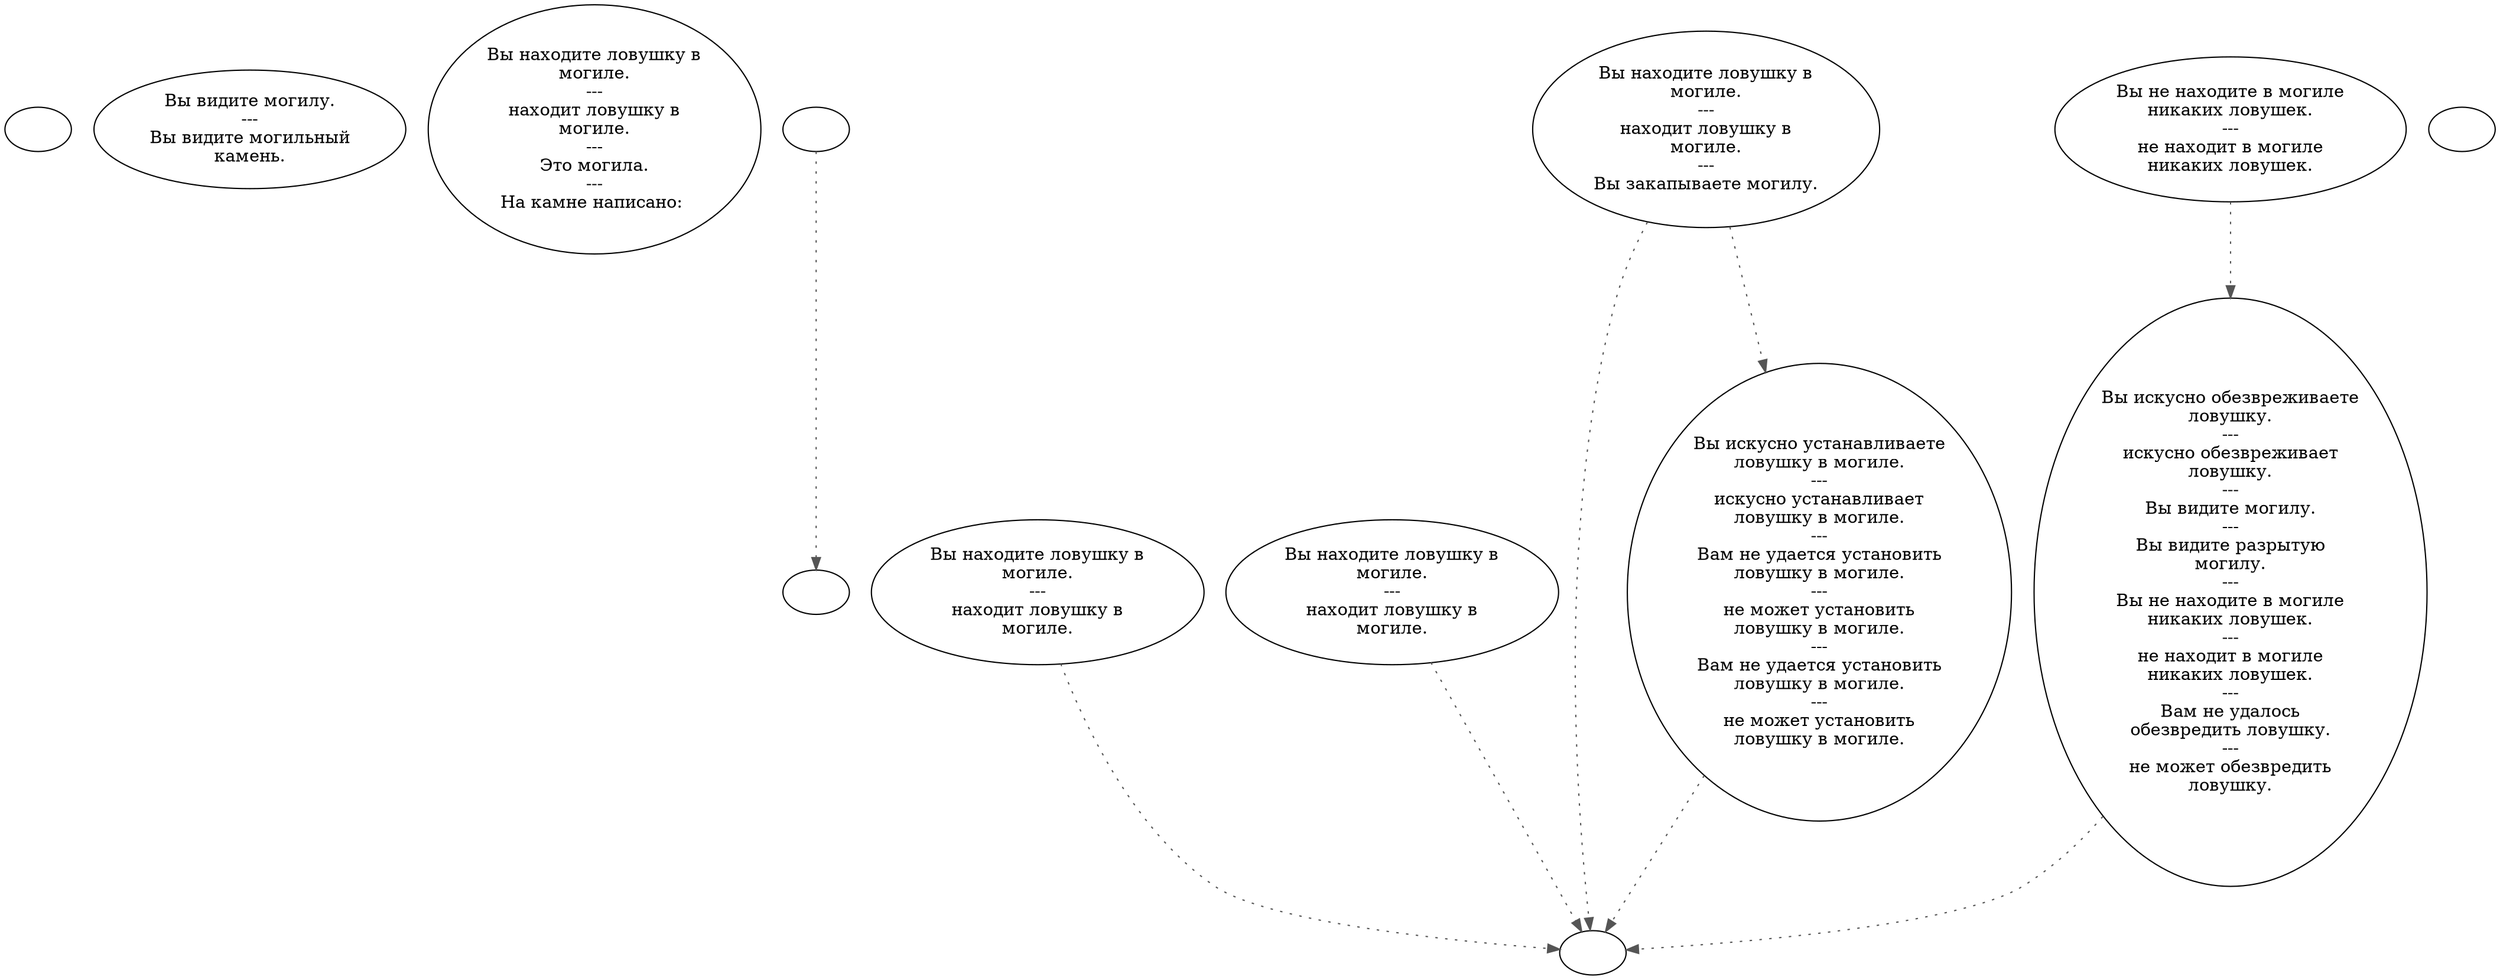 digraph ziGenGrv {
  "start" [style=filled       fillcolor="#FFFFFF"       color="#000000"]
  "start" [label=""]
  "look_at_p_proc" [style=filled       fillcolor="#FFFFFF"       color="#000000"]
  "look_at_p_proc" [label="Вы видите могилу.\n---\nВы видите могильный\nкамень."]
  "description_p_proc" [style=filled       fillcolor="#FFFFFF"       color="#000000"]
  "description_p_proc" [label="Вы находите ловушку в\nмогиле.\n---\nнаходит ловушку в\nмогиле.\n---\nЭто могила.\n---\nНа камне написано: "]
  "map_enter_p_proc" [style=filled       fillcolor="#FFFFFF"       color="#000000"]
  "map_enter_p_proc" -> "give_headstone_name" [style=dotted color="#555555"]
  "map_enter_p_proc" [label=""]
  "use_p_proc" [style=filled       fillcolor="#FFFFFF"       color="#000000"]
  "use_p_proc" -> "Explode_Grave" [style=dotted color="#555555"]
  "use_p_proc" [label="Вы находите ловушку в\nмогиле.\n---\nнаходит ловушку в\nмогиле."]
  "pickup_p_proc" [style=filled       fillcolor="#FFFFFF"       color="#000000"]
  "pickup_p_proc" -> "Explode_Grave" [style=dotted color="#555555"]
  "pickup_p_proc" [label="Вы находите ловушку в\nмогиле.\n---\nнаходит ловушку в\nмогиле."]
  "use_obj_on_p_proc" [style=filled       fillcolor="#FFFFFF"       color="#000000"]
  "use_obj_on_p_proc" -> "Explode_Grave" [style=dotted color="#555555"]
  "use_obj_on_p_proc" -> "Set_Trap" [style=dotted color="#555555"]
  "use_obj_on_p_proc" [label="Вы находите ловушку в\nмогиле.\n---\nнаходит ловушку в\nмогиле.\n---\nВы закапываете могилу."]
  "use_skill_on_p_proc" [style=filled       fillcolor="#FFFFFF"       color="#000000"]
  "use_skill_on_p_proc" -> "Disarm_Traps" [style=dotted color="#555555"]
  "use_skill_on_p_proc" [label="Вы не находите в могиле\nникаких ловушек.\n---\nне находит в могиле\nникаких ловушек."]
  "Set_Trap" [style=filled       fillcolor="#FFFFFF"       color="#000000"]
  "Set_Trap" -> "Explode_Grave" [style=dotted color="#555555"]
  "Set_Trap" [label="Вы искусно устанавливаете\nловушку в могиле.\n---\nискусно устанавливает\nловушку в могиле.\n---\nВам не удается установить\nловушку в могиле.\n---\nне может установить\nловушку в могиле.\n---\nВам не удается установить\nловушку в могиле.\n---\nне может установить\nловушку в могиле."]
  "Explode_Grave" [style=filled       fillcolor="#FFFFFF"       color="#000000"]
  "Explode_Grave" [label=""]
  "Disarm_Traps" [style=filled       fillcolor="#FFFFFF"       color="#000000"]
  "Disarm_Traps" -> "Explode_Grave" [style=dotted color="#555555"]
  "Disarm_Traps" [label="Вы искусно обезвреживаете\nловушку.\n---\nискусно обезвреживает\nловушку.\n---\nВы видите могилу.\n---\nВы видите разрытую\nмогилу.\n---\nВы не находите в могиле\nникаких ловушек.\n---\nне находит в могиле\nникаких ловушек.\n---\nВам не удалось\nобезвредить ловушку.\n---\nне может обезвредить\nловушку."]
  "num_to_bit" [style=filled       fillcolor="#FFFFFF"       color="#000000"]
  "num_to_bit" [label=""]
  "give_headstone_name" [style=filled       fillcolor="#FFFFFF"       color="#000000"]
  "give_headstone_name" [label=""]
}